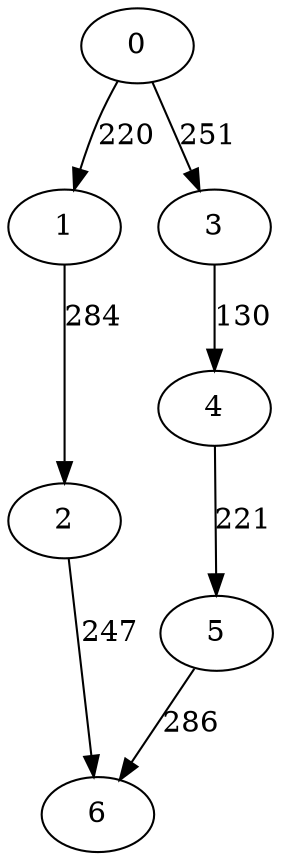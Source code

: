 digraph t10p2r7_16 {
0 -> 1 [ label = 220 ];
0 -> 3 [ label = 251 ];
1 -> 2 [ label = 284 ];
2 -> 6 [ label = 247 ];
3 -> 4 [ label = 130 ];
4 -> 5 [ label = 221 ];
5 -> 6 [ label = 286 ];
 }


